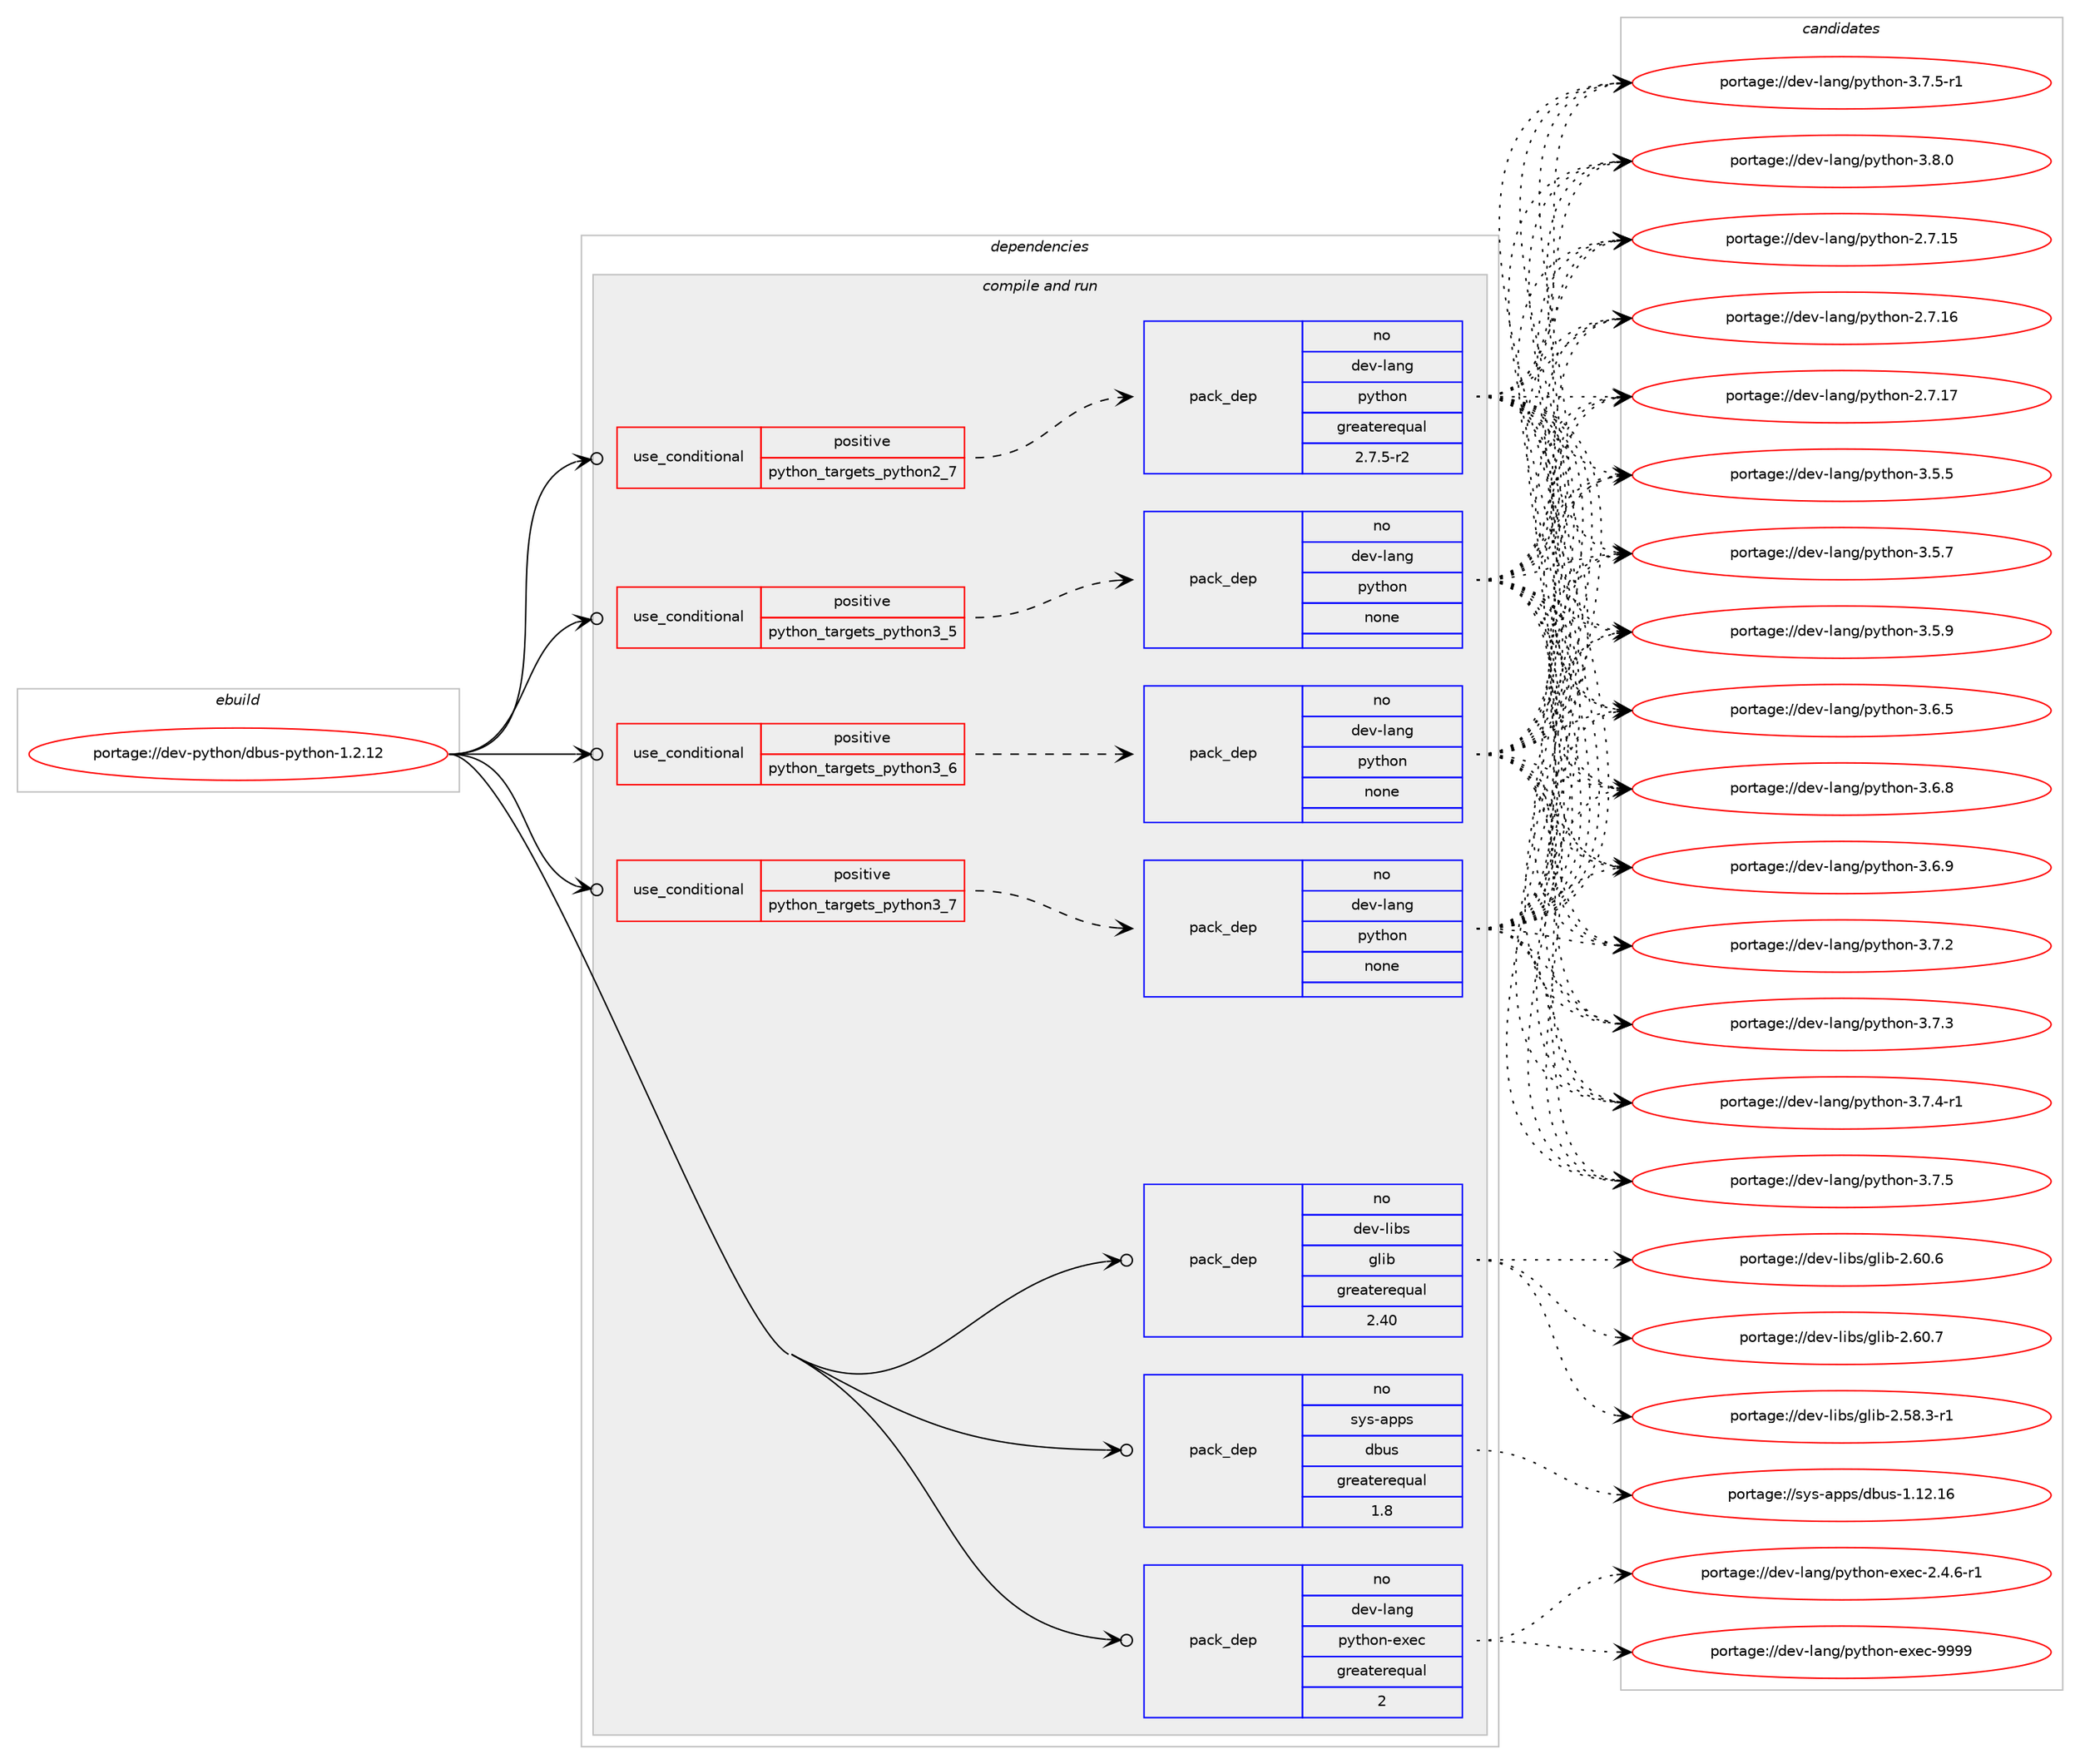 digraph prolog {

# *************
# Graph options
# *************

newrank=true;
concentrate=true;
compound=true;
graph [rankdir=LR,fontname=Helvetica,fontsize=10,ranksep=1.5];#, ranksep=2.5, nodesep=0.2];
edge  [arrowhead=vee];
node  [fontname=Helvetica,fontsize=10];

# **********
# The ebuild
# **********

subgraph cluster_leftcol {
color=gray;
rank=same;
label=<<i>ebuild</i>>;
id [label="portage://dev-python/dbus-python-1.2.12", color=red, width=4, href="../dev-python/dbus-python-1.2.12.svg"];
}

# ****************
# The dependencies
# ****************

subgraph cluster_midcol {
color=gray;
label=<<i>dependencies</i>>;
subgraph cluster_compile {
fillcolor="#eeeeee";
style=filled;
label=<<i>compile</i>>;
}
subgraph cluster_compileandrun {
fillcolor="#eeeeee";
style=filled;
label=<<i>compile and run</i>>;
subgraph cond27479 {
dependency135806 [label=<<TABLE BORDER="0" CELLBORDER="1" CELLSPACING="0" CELLPADDING="4"><TR><TD ROWSPAN="3" CELLPADDING="10">use_conditional</TD></TR><TR><TD>positive</TD></TR><TR><TD>python_targets_python2_7</TD></TR></TABLE>>, shape=none, color=red];
subgraph pack105013 {
dependency135807 [label=<<TABLE BORDER="0" CELLBORDER="1" CELLSPACING="0" CELLPADDING="4" WIDTH="220"><TR><TD ROWSPAN="6" CELLPADDING="30">pack_dep</TD></TR><TR><TD WIDTH="110">no</TD></TR><TR><TD>dev-lang</TD></TR><TR><TD>python</TD></TR><TR><TD>greaterequal</TD></TR><TR><TD>2.7.5-r2</TD></TR></TABLE>>, shape=none, color=blue];
}
dependency135806:e -> dependency135807:w [weight=20,style="dashed",arrowhead="vee"];
}
id:e -> dependency135806:w [weight=20,style="solid",arrowhead="odotvee"];
subgraph cond27480 {
dependency135808 [label=<<TABLE BORDER="0" CELLBORDER="1" CELLSPACING="0" CELLPADDING="4"><TR><TD ROWSPAN="3" CELLPADDING="10">use_conditional</TD></TR><TR><TD>positive</TD></TR><TR><TD>python_targets_python3_5</TD></TR></TABLE>>, shape=none, color=red];
subgraph pack105014 {
dependency135809 [label=<<TABLE BORDER="0" CELLBORDER="1" CELLSPACING="0" CELLPADDING="4" WIDTH="220"><TR><TD ROWSPAN="6" CELLPADDING="30">pack_dep</TD></TR><TR><TD WIDTH="110">no</TD></TR><TR><TD>dev-lang</TD></TR><TR><TD>python</TD></TR><TR><TD>none</TD></TR><TR><TD></TD></TR></TABLE>>, shape=none, color=blue];
}
dependency135808:e -> dependency135809:w [weight=20,style="dashed",arrowhead="vee"];
}
id:e -> dependency135808:w [weight=20,style="solid",arrowhead="odotvee"];
subgraph cond27481 {
dependency135810 [label=<<TABLE BORDER="0" CELLBORDER="1" CELLSPACING="0" CELLPADDING="4"><TR><TD ROWSPAN="3" CELLPADDING="10">use_conditional</TD></TR><TR><TD>positive</TD></TR><TR><TD>python_targets_python3_6</TD></TR></TABLE>>, shape=none, color=red];
subgraph pack105015 {
dependency135811 [label=<<TABLE BORDER="0" CELLBORDER="1" CELLSPACING="0" CELLPADDING="4" WIDTH="220"><TR><TD ROWSPAN="6" CELLPADDING="30">pack_dep</TD></TR><TR><TD WIDTH="110">no</TD></TR><TR><TD>dev-lang</TD></TR><TR><TD>python</TD></TR><TR><TD>none</TD></TR><TR><TD></TD></TR></TABLE>>, shape=none, color=blue];
}
dependency135810:e -> dependency135811:w [weight=20,style="dashed",arrowhead="vee"];
}
id:e -> dependency135810:w [weight=20,style="solid",arrowhead="odotvee"];
subgraph cond27482 {
dependency135812 [label=<<TABLE BORDER="0" CELLBORDER="1" CELLSPACING="0" CELLPADDING="4"><TR><TD ROWSPAN="3" CELLPADDING="10">use_conditional</TD></TR><TR><TD>positive</TD></TR><TR><TD>python_targets_python3_7</TD></TR></TABLE>>, shape=none, color=red];
subgraph pack105016 {
dependency135813 [label=<<TABLE BORDER="0" CELLBORDER="1" CELLSPACING="0" CELLPADDING="4" WIDTH="220"><TR><TD ROWSPAN="6" CELLPADDING="30">pack_dep</TD></TR><TR><TD WIDTH="110">no</TD></TR><TR><TD>dev-lang</TD></TR><TR><TD>python</TD></TR><TR><TD>none</TD></TR><TR><TD></TD></TR></TABLE>>, shape=none, color=blue];
}
dependency135812:e -> dependency135813:w [weight=20,style="dashed",arrowhead="vee"];
}
id:e -> dependency135812:w [weight=20,style="solid",arrowhead="odotvee"];
subgraph pack105017 {
dependency135814 [label=<<TABLE BORDER="0" CELLBORDER="1" CELLSPACING="0" CELLPADDING="4" WIDTH="220"><TR><TD ROWSPAN="6" CELLPADDING="30">pack_dep</TD></TR><TR><TD WIDTH="110">no</TD></TR><TR><TD>dev-lang</TD></TR><TR><TD>python-exec</TD></TR><TR><TD>greaterequal</TD></TR><TR><TD>2</TD></TR></TABLE>>, shape=none, color=blue];
}
id:e -> dependency135814:w [weight=20,style="solid",arrowhead="odotvee"];
subgraph pack105018 {
dependency135815 [label=<<TABLE BORDER="0" CELLBORDER="1" CELLSPACING="0" CELLPADDING="4" WIDTH="220"><TR><TD ROWSPAN="6" CELLPADDING="30">pack_dep</TD></TR><TR><TD WIDTH="110">no</TD></TR><TR><TD>dev-libs</TD></TR><TR><TD>glib</TD></TR><TR><TD>greaterequal</TD></TR><TR><TD>2.40</TD></TR></TABLE>>, shape=none, color=blue];
}
id:e -> dependency135815:w [weight=20,style="solid",arrowhead="odotvee"];
subgraph pack105019 {
dependency135816 [label=<<TABLE BORDER="0" CELLBORDER="1" CELLSPACING="0" CELLPADDING="4" WIDTH="220"><TR><TD ROWSPAN="6" CELLPADDING="30">pack_dep</TD></TR><TR><TD WIDTH="110">no</TD></TR><TR><TD>sys-apps</TD></TR><TR><TD>dbus</TD></TR><TR><TD>greaterequal</TD></TR><TR><TD>1.8</TD></TR></TABLE>>, shape=none, color=blue];
}
id:e -> dependency135816:w [weight=20,style="solid",arrowhead="odotvee"];
}
subgraph cluster_run {
fillcolor="#eeeeee";
style=filled;
label=<<i>run</i>>;
}
}

# **************
# The candidates
# **************

subgraph cluster_choices {
rank=same;
color=gray;
label=<<i>candidates</i>>;

subgraph choice105013 {
color=black;
nodesep=1;
choiceportage10010111845108971101034711212111610411111045504655464953 [label="portage://dev-lang/python-2.7.15", color=red, width=4,href="../dev-lang/python-2.7.15.svg"];
choiceportage10010111845108971101034711212111610411111045504655464954 [label="portage://dev-lang/python-2.7.16", color=red, width=4,href="../dev-lang/python-2.7.16.svg"];
choiceportage10010111845108971101034711212111610411111045504655464955 [label="portage://dev-lang/python-2.7.17", color=red, width=4,href="../dev-lang/python-2.7.17.svg"];
choiceportage100101118451089711010347112121116104111110455146534653 [label="portage://dev-lang/python-3.5.5", color=red, width=4,href="../dev-lang/python-3.5.5.svg"];
choiceportage100101118451089711010347112121116104111110455146534655 [label="portage://dev-lang/python-3.5.7", color=red, width=4,href="../dev-lang/python-3.5.7.svg"];
choiceportage100101118451089711010347112121116104111110455146534657 [label="portage://dev-lang/python-3.5.9", color=red, width=4,href="../dev-lang/python-3.5.9.svg"];
choiceportage100101118451089711010347112121116104111110455146544653 [label="portage://dev-lang/python-3.6.5", color=red, width=4,href="../dev-lang/python-3.6.5.svg"];
choiceportage100101118451089711010347112121116104111110455146544656 [label="portage://dev-lang/python-3.6.8", color=red, width=4,href="../dev-lang/python-3.6.8.svg"];
choiceportage100101118451089711010347112121116104111110455146544657 [label="portage://dev-lang/python-3.6.9", color=red, width=4,href="../dev-lang/python-3.6.9.svg"];
choiceportage100101118451089711010347112121116104111110455146554650 [label="portage://dev-lang/python-3.7.2", color=red, width=4,href="../dev-lang/python-3.7.2.svg"];
choiceportage100101118451089711010347112121116104111110455146554651 [label="portage://dev-lang/python-3.7.3", color=red, width=4,href="../dev-lang/python-3.7.3.svg"];
choiceportage1001011184510897110103471121211161041111104551465546524511449 [label="portage://dev-lang/python-3.7.4-r1", color=red, width=4,href="../dev-lang/python-3.7.4-r1.svg"];
choiceportage100101118451089711010347112121116104111110455146554653 [label="portage://dev-lang/python-3.7.5", color=red, width=4,href="../dev-lang/python-3.7.5.svg"];
choiceportage1001011184510897110103471121211161041111104551465546534511449 [label="portage://dev-lang/python-3.7.5-r1", color=red, width=4,href="../dev-lang/python-3.7.5-r1.svg"];
choiceportage100101118451089711010347112121116104111110455146564648 [label="portage://dev-lang/python-3.8.0", color=red, width=4,href="../dev-lang/python-3.8.0.svg"];
dependency135807:e -> choiceportage10010111845108971101034711212111610411111045504655464953:w [style=dotted,weight="100"];
dependency135807:e -> choiceportage10010111845108971101034711212111610411111045504655464954:w [style=dotted,weight="100"];
dependency135807:e -> choiceportage10010111845108971101034711212111610411111045504655464955:w [style=dotted,weight="100"];
dependency135807:e -> choiceportage100101118451089711010347112121116104111110455146534653:w [style=dotted,weight="100"];
dependency135807:e -> choiceportage100101118451089711010347112121116104111110455146534655:w [style=dotted,weight="100"];
dependency135807:e -> choiceportage100101118451089711010347112121116104111110455146534657:w [style=dotted,weight="100"];
dependency135807:e -> choiceportage100101118451089711010347112121116104111110455146544653:w [style=dotted,weight="100"];
dependency135807:e -> choiceportage100101118451089711010347112121116104111110455146544656:w [style=dotted,weight="100"];
dependency135807:e -> choiceportage100101118451089711010347112121116104111110455146544657:w [style=dotted,weight="100"];
dependency135807:e -> choiceportage100101118451089711010347112121116104111110455146554650:w [style=dotted,weight="100"];
dependency135807:e -> choiceportage100101118451089711010347112121116104111110455146554651:w [style=dotted,weight="100"];
dependency135807:e -> choiceportage1001011184510897110103471121211161041111104551465546524511449:w [style=dotted,weight="100"];
dependency135807:e -> choiceportage100101118451089711010347112121116104111110455146554653:w [style=dotted,weight="100"];
dependency135807:e -> choiceportage1001011184510897110103471121211161041111104551465546534511449:w [style=dotted,weight="100"];
dependency135807:e -> choiceportage100101118451089711010347112121116104111110455146564648:w [style=dotted,weight="100"];
}
subgraph choice105014 {
color=black;
nodesep=1;
choiceportage10010111845108971101034711212111610411111045504655464953 [label="portage://dev-lang/python-2.7.15", color=red, width=4,href="../dev-lang/python-2.7.15.svg"];
choiceportage10010111845108971101034711212111610411111045504655464954 [label="portage://dev-lang/python-2.7.16", color=red, width=4,href="../dev-lang/python-2.7.16.svg"];
choiceportage10010111845108971101034711212111610411111045504655464955 [label="portage://dev-lang/python-2.7.17", color=red, width=4,href="../dev-lang/python-2.7.17.svg"];
choiceportage100101118451089711010347112121116104111110455146534653 [label="portage://dev-lang/python-3.5.5", color=red, width=4,href="../dev-lang/python-3.5.5.svg"];
choiceportage100101118451089711010347112121116104111110455146534655 [label="portage://dev-lang/python-3.5.7", color=red, width=4,href="../dev-lang/python-3.5.7.svg"];
choiceportage100101118451089711010347112121116104111110455146534657 [label="portage://dev-lang/python-3.5.9", color=red, width=4,href="../dev-lang/python-3.5.9.svg"];
choiceportage100101118451089711010347112121116104111110455146544653 [label="portage://dev-lang/python-3.6.5", color=red, width=4,href="../dev-lang/python-3.6.5.svg"];
choiceportage100101118451089711010347112121116104111110455146544656 [label="portage://dev-lang/python-3.6.8", color=red, width=4,href="../dev-lang/python-3.6.8.svg"];
choiceportage100101118451089711010347112121116104111110455146544657 [label="portage://dev-lang/python-3.6.9", color=red, width=4,href="../dev-lang/python-3.6.9.svg"];
choiceportage100101118451089711010347112121116104111110455146554650 [label="portage://dev-lang/python-3.7.2", color=red, width=4,href="../dev-lang/python-3.7.2.svg"];
choiceportage100101118451089711010347112121116104111110455146554651 [label="portage://dev-lang/python-3.7.3", color=red, width=4,href="../dev-lang/python-3.7.3.svg"];
choiceportage1001011184510897110103471121211161041111104551465546524511449 [label="portage://dev-lang/python-3.7.4-r1", color=red, width=4,href="../dev-lang/python-3.7.4-r1.svg"];
choiceportage100101118451089711010347112121116104111110455146554653 [label="portage://dev-lang/python-3.7.5", color=red, width=4,href="../dev-lang/python-3.7.5.svg"];
choiceportage1001011184510897110103471121211161041111104551465546534511449 [label="portage://dev-lang/python-3.7.5-r1", color=red, width=4,href="../dev-lang/python-3.7.5-r1.svg"];
choiceportage100101118451089711010347112121116104111110455146564648 [label="portage://dev-lang/python-3.8.0", color=red, width=4,href="../dev-lang/python-3.8.0.svg"];
dependency135809:e -> choiceportage10010111845108971101034711212111610411111045504655464953:w [style=dotted,weight="100"];
dependency135809:e -> choiceportage10010111845108971101034711212111610411111045504655464954:w [style=dotted,weight="100"];
dependency135809:e -> choiceportage10010111845108971101034711212111610411111045504655464955:w [style=dotted,weight="100"];
dependency135809:e -> choiceportage100101118451089711010347112121116104111110455146534653:w [style=dotted,weight="100"];
dependency135809:e -> choiceportage100101118451089711010347112121116104111110455146534655:w [style=dotted,weight="100"];
dependency135809:e -> choiceportage100101118451089711010347112121116104111110455146534657:w [style=dotted,weight="100"];
dependency135809:e -> choiceportage100101118451089711010347112121116104111110455146544653:w [style=dotted,weight="100"];
dependency135809:e -> choiceportage100101118451089711010347112121116104111110455146544656:w [style=dotted,weight="100"];
dependency135809:e -> choiceportage100101118451089711010347112121116104111110455146544657:w [style=dotted,weight="100"];
dependency135809:e -> choiceportage100101118451089711010347112121116104111110455146554650:w [style=dotted,weight="100"];
dependency135809:e -> choiceportage100101118451089711010347112121116104111110455146554651:w [style=dotted,weight="100"];
dependency135809:e -> choiceportage1001011184510897110103471121211161041111104551465546524511449:w [style=dotted,weight="100"];
dependency135809:e -> choiceportage100101118451089711010347112121116104111110455146554653:w [style=dotted,weight="100"];
dependency135809:e -> choiceportage1001011184510897110103471121211161041111104551465546534511449:w [style=dotted,weight="100"];
dependency135809:e -> choiceportage100101118451089711010347112121116104111110455146564648:w [style=dotted,weight="100"];
}
subgraph choice105015 {
color=black;
nodesep=1;
choiceportage10010111845108971101034711212111610411111045504655464953 [label="portage://dev-lang/python-2.7.15", color=red, width=4,href="../dev-lang/python-2.7.15.svg"];
choiceportage10010111845108971101034711212111610411111045504655464954 [label="portage://dev-lang/python-2.7.16", color=red, width=4,href="../dev-lang/python-2.7.16.svg"];
choiceportage10010111845108971101034711212111610411111045504655464955 [label="portage://dev-lang/python-2.7.17", color=red, width=4,href="../dev-lang/python-2.7.17.svg"];
choiceportage100101118451089711010347112121116104111110455146534653 [label="portage://dev-lang/python-3.5.5", color=red, width=4,href="../dev-lang/python-3.5.5.svg"];
choiceportage100101118451089711010347112121116104111110455146534655 [label="portage://dev-lang/python-3.5.7", color=red, width=4,href="../dev-lang/python-3.5.7.svg"];
choiceportage100101118451089711010347112121116104111110455146534657 [label="portage://dev-lang/python-3.5.9", color=red, width=4,href="../dev-lang/python-3.5.9.svg"];
choiceportage100101118451089711010347112121116104111110455146544653 [label="portage://dev-lang/python-3.6.5", color=red, width=4,href="../dev-lang/python-3.6.5.svg"];
choiceportage100101118451089711010347112121116104111110455146544656 [label="portage://dev-lang/python-3.6.8", color=red, width=4,href="../dev-lang/python-3.6.8.svg"];
choiceportage100101118451089711010347112121116104111110455146544657 [label="portage://dev-lang/python-3.6.9", color=red, width=4,href="../dev-lang/python-3.6.9.svg"];
choiceportage100101118451089711010347112121116104111110455146554650 [label="portage://dev-lang/python-3.7.2", color=red, width=4,href="../dev-lang/python-3.7.2.svg"];
choiceportage100101118451089711010347112121116104111110455146554651 [label="portage://dev-lang/python-3.7.3", color=red, width=4,href="../dev-lang/python-3.7.3.svg"];
choiceportage1001011184510897110103471121211161041111104551465546524511449 [label="portage://dev-lang/python-3.7.4-r1", color=red, width=4,href="../dev-lang/python-3.7.4-r1.svg"];
choiceportage100101118451089711010347112121116104111110455146554653 [label="portage://dev-lang/python-3.7.5", color=red, width=4,href="../dev-lang/python-3.7.5.svg"];
choiceportage1001011184510897110103471121211161041111104551465546534511449 [label="portage://dev-lang/python-3.7.5-r1", color=red, width=4,href="../dev-lang/python-3.7.5-r1.svg"];
choiceportage100101118451089711010347112121116104111110455146564648 [label="portage://dev-lang/python-3.8.0", color=red, width=4,href="../dev-lang/python-3.8.0.svg"];
dependency135811:e -> choiceportage10010111845108971101034711212111610411111045504655464953:w [style=dotted,weight="100"];
dependency135811:e -> choiceportage10010111845108971101034711212111610411111045504655464954:w [style=dotted,weight="100"];
dependency135811:e -> choiceportage10010111845108971101034711212111610411111045504655464955:w [style=dotted,weight="100"];
dependency135811:e -> choiceportage100101118451089711010347112121116104111110455146534653:w [style=dotted,weight="100"];
dependency135811:e -> choiceportage100101118451089711010347112121116104111110455146534655:w [style=dotted,weight="100"];
dependency135811:e -> choiceportage100101118451089711010347112121116104111110455146534657:w [style=dotted,weight="100"];
dependency135811:e -> choiceportage100101118451089711010347112121116104111110455146544653:w [style=dotted,weight="100"];
dependency135811:e -> choiceportage100101118451089711010347112121116104111110455146544656:w [style=dotted,weight="100"];
dependency135811:e -> choiceportage100101118451089711010347112121116104111110455146544657:w [style=dotted,weight="100"];
dependency135811:e -> choiceportage100101118451089711010347112121116104111110455146554650:w [style=dotted,weight="100"];
dependency135811:e -> choiceportage100101118451089711010347112121116104111110455146554651:w [style=dotted,weight="100"];
dependency135811:e -> choiceportage1001011184510897110103471121211161041111104551465546524511449:w [style=dotted,weight="100"];
dependency135811:e -> choiceportage100101118451089711010347112121116104111110455146554653:w [style=dotted,weight="100"];
dependency135811:e -> choiceportage1001011184510897110103471121211161041111104551465546534511449:w [style=dotted,weight="100"];
dependency135811:e -> choiceportage100101118451089711010347112121116104111110455146564648:w [style=dotted,weight="100"];
}
subgraph choice105016 {
color=black;
nodesep=1;
choiceportage10010111845108971101034711212111610411111045504655464953 [label="portage://dev-lang/python-2.7.15", color=red, width=4,href="../dev-lang/python-2.7.15.svg"];
choiceportage10010111845108971101034711212111610411111045504655464954 [label="portage://dev-lang/python-2.7.16", color=red, width=4,href="../dev-lang/python-2.7.16.svg"];
choiceportage10010111845108971101034711212111610411111045504655464955 [label="portage://dev-lang/python-2.7.17", color=red, width=4,href="../dev-lang/python-2.7.17.svg"];
choiceportage100101118451089711010347112121116104111110455146534653 [label="portage://dev-lang/python-3.5.5", color=red, width=4,href="../dev-lang/python-3.5.5.svg"];
choiceportage100101118451089711010347112121116104111110455146534655 [label="portage://dev-lang/python-3.5.7", color=red, width=4,href="../dev-lang/python-3.5.7.svg"];
choiceportage100101118451089711010347112121116104111110455146534657 [label="portage://dev-lang/python-3.5.9", color=red, width=4,href="../dev-lang/python-3.5.9.svg"];
choiceportage100101118451089711010347112121116104111110455146544653 [label="portage://dev-lang/python-3.6.5", color=red, width=4,href="../dev-lang/python-3.6.5.svg"];
choiceportage100101118451089711010347112121116104111110455146544656 [label="portage://dev-lang/python-3.6.8", color=red, width=4,href="../dev-lang/python-3.6.8.svg"];
choiceportage100101118451089711010347112121116104111110455146544657 [label="portage://dev-lang/python-3.6.9", color=red, width=4,href="../dev-lang/python-3.6.9.svg"];
choiceportage100101118451089711010347112121116104111110455146554650 [label="portage://dev-lang/python-3.7.2", color=red, width=4,href="../dev-lang/python-3.7.2.svg"];
choiceportage100101118451089711010347112121116104111110455146554651 [label="portage://dev-lang/python-3.7.3", color=red, width=4,href="../dev-lang/python-3.7.3.svg"];
choiceportage1001011184510897110103471121211161041111104551465546524511449 [label="portage://dev-lang/python-3.7.4-r1", color=red, width=4,href="../dev-lang/python-3.7.4-r1.svg"];
choiceportage100101118451089711010347112121116104111110455146554653 [label="portage://dev-lang/python-3.7.5", color=red, width=4,href="../dev-lang/python-3.7.5.svg"];
choiceportage1001011184510897110103471121211161041111104551465546534511449 [label="portage://dev-lang/python-3.7.5-r1", color=red, width=4,href="../dev-lang/python-3.7.5-r1.svg"];
choiceportage100101118451089711010347112121116104111110455146564648 [label="portage://dev-lang/python-3.8.0", color=red, width=4,href="../dev-lang/python-3.8.0.svg"];
dependency135813:e -> choiceportage10010111845108971101034711212111610411111045504655464953:w [style=dotted,weight="100"];
dependency135813:e -> choiceportage10010111845108971101034711212111610411111045504655464954:w [style=dotted,weight="100"];
dependency135813:e -> choiceportage10010111845108971101034711212111610411111045504655464955:w [style=dotted,weight="100"];
dependency135813:e -> choiceportage100101118451089711010347112121116104111110455146534653:w [style=dotted,weight="100"];
dependency135813:e -> choiceportage100101118451089711010347112121116104111110455146534655:w [style=dotted,weight="100"];
dependency135813:e -> choiceportage100101118451089711010347112121116104111110455146534657:w [style=dotted,weight="100"];
dependency135813:e -> choiceportage100101118451089711010347112121116104111110455146544653:w [style=dotted,weight="100"];
dependency135813:e -> choiceportage100101118451089711010347112121116104111110455146544656:w [style=dotted,weight="100"];
dependency135813:e -> choiceportage100101118451089711010347112121116104111110455146544657:w [style=dotted,weight="100"];
dependency135813:e -> choiceportage100101118451089711010347112121116104111110455146554650:w [style=dotted,weight="100"];
dependency135813:e -> choiceportage100101118451089711010347112121116104111110455146554651:w [style=dotted,weight="100"];
dependency135813:e -> choiceportage1001011184510897110103471121211161041111104551465546524511449:w [style=dotted,weight="100"];
dependency135813:e -> choiceportage100101118451089711010347112121116104111110455146554653:w [style=dotted,weight="100"];
dependency135813:e -> choiceportage1001011184510897110103471121211161041111104551465546534511449:w [style=dotted,weight="100"];
dependency135813:e -> choiceportage100101118451089711010347112121116104111110455146564648:w [style=dotted,weight="100"];
}
subgraph choice105017 {
color=black;
nodesep=1;
choiceportage10010111845108971101034711212111610411111045101120101994550465246544511449 [label="portage://dev-lang/python-exec-2.4.6-r1", color=red, width=4,href="../dev-lang/python-exec-2.4.6-r1.svg"];
choiceportage10010111845108971101034711212111610411111045101120101994557575757 [label="portage://dev-lang/python-exec-9999", color=red, width=4,href="../dev-lang/python-exec-9999.svg"];
dependency135814:e -> choiceportage10010111845108971101034711212111610411111045101120101994550465246544511449:w [style=dotted,weight="100"];
dependency135814:e -> choiceportage10010111845108971101034711212111610411111045101120101994557575757:w [style=dotted,weight="100"];
}
subgraph choice105018 {
color=black;
nodesep=1;
choiceportage10010111845108105981154710310810598455046535646514511449 [label="portage://dev-libs/glib-2.58.3-r1", color=red, width=4,href="../dev-libs/glib-2.58.3-r1.svg"];
choiceportage1001011184510810598115471031081059845504654484654 [label="portage://dev-libs/glib-2.60.6", color=red, width=4,href="../dev-libs/glib-2.60.6.svg"];
choiceportage1001011184510810598115471031081059845504654484655 [label="portage://dev-libs/glib-2.60.7", color=red, width=4,href="../dev-libs/glib-2.60.7.svg"];
dependency135815:e -> choiceportage10010111845108105981154710310810598455046535646514511449:w [style=dotted,weight="100"];
dependency135815:e -> choiceportage1001011184510810598115471031081059845504654484654:w [style=dotted,weight="100"];
dependency135815:e -> choiceportage1001011184510810598115471031081059845504654484655:w [style=dotted,weight="100"];
}
subgraph choice105019 {
color=black;
nodesep=1;
choiceportage115121115459711211211547100981171154549464950464954 [label="portage://sys-apps/dbus-1.12.16", color=red, width=4,href="../sys-apps/dbus-1.12.16.svg"];
dependency135816:e -> choiceportage115121115459711211211547100981171154549464950464954:w [style=dotted,weight="100"];
}
}

}
